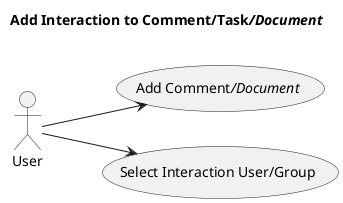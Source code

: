 @startuml

left to right direction
title Add Interaction to Comment/Task///Document// \n

(Add Comment///Document//) as (Use)
(Select Interaction User/Group) as (SelectUser)

User --> (SelectUser)
User --> (Use)

@enduml